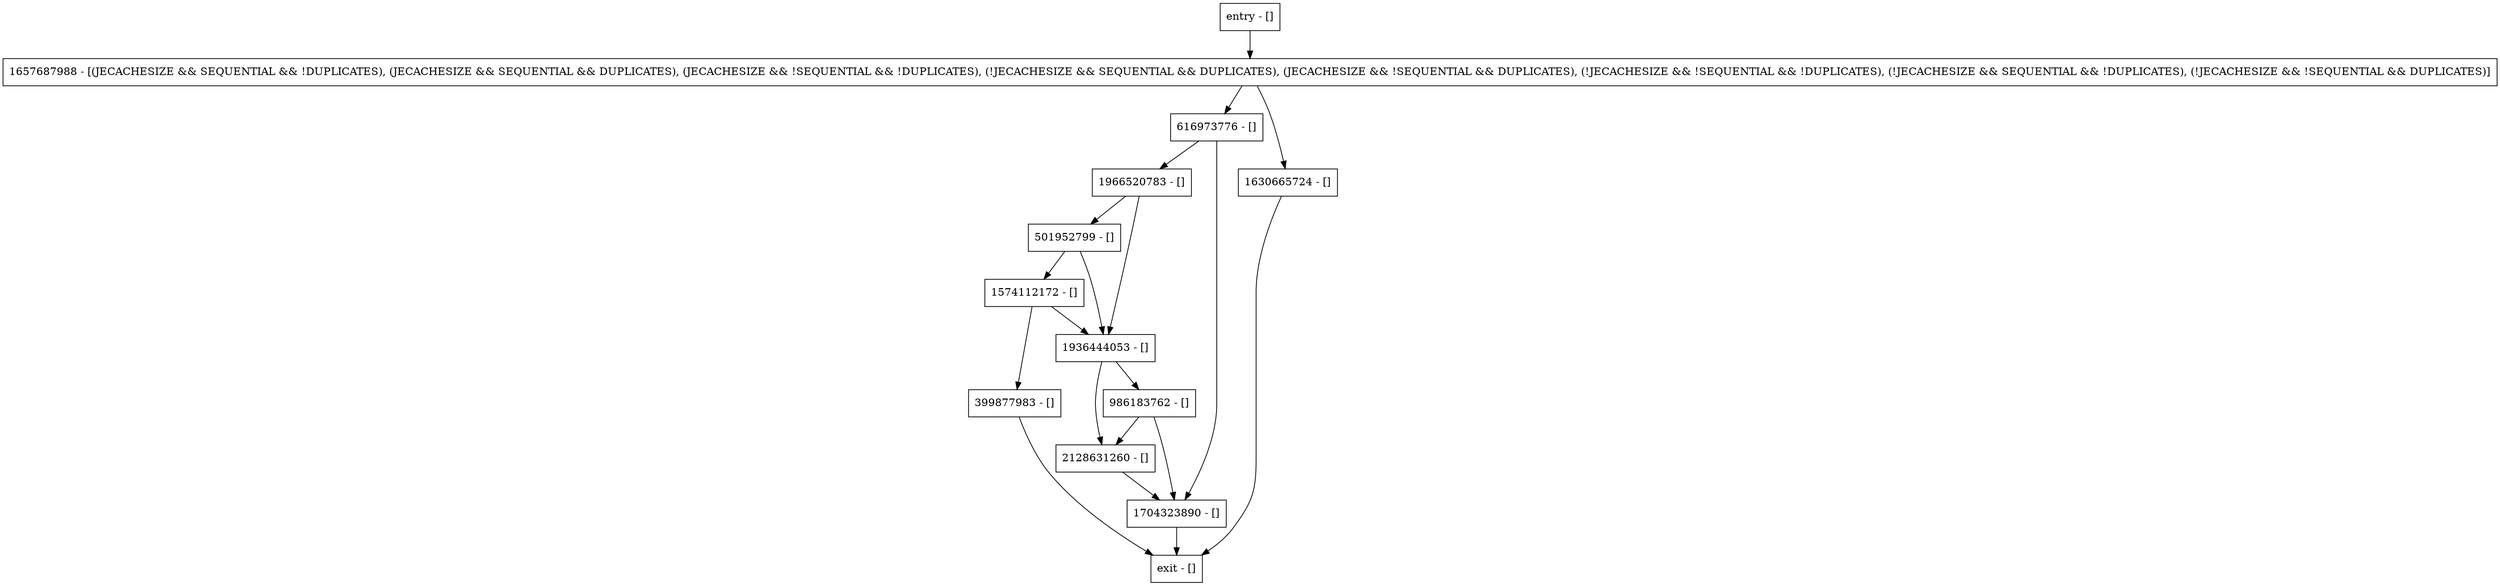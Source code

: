 digraph updateMemorySize {
node [shape=record];
616973776 [label="616973776 - []"];
1966520783 [label="1966520783 - []"];
986183762 [label="986183762 - []"];
2128631260 [label="2128631260 - []"];
1657687988 [label="1657687988 - [(JECACHESIZE && SEQUENTIAL && !DUPLICATES), (JECACHESIZE && SEQUENTIAL && DUPLICATES), (JECACHESIZE && !SEQUENTIAL && !DUPLICATES), (!JECACHESIZE && SEQUENTIAL && DUPLICATES), (JECACHESIZE && !SEQUENTIAL && DUPLICATES), (!JECACHESIZE && !SEQUENTIAL && !DUPLICATES), (!JECACHESIZE && SEQUENTIAL && !DUPLICATES), (!JECACHESIZE && !SEQUENTIAL && DUPLICATES)]"];
501952799 [label="501952799 - []"];
1936444053 [label="1936444053 - []"];
entry [label="entry - []"];
exit [label="exit - []"];
399877983 [label="399877983 - []"];
1630665724 [label="1630665724 - []"];
1704323890 [label="1704323890 - []"];
1574112172 [label="1574112172 - []"];
entry;
exit;
616973776 -> 1966520783;
616973776 -> 1704323890;
1966520783 -> 501952799;
1966520783 -> 1936444053;
986183762 -> 2128631260;
986183762 -> 1704323890;
2128631260 -> 1704323890;
1657687988 -> 616973776;
1657687988 -> 1630665724;
501952799 -> 1936444053;
501952799 -> 1574112172;
1936444053 -> 986183762;
1936444053 -> 2128631260;
entry -> 1657687988;
399877983 -> exit;
1630665724 -> exit;
1704323890 -> exit;
1574112172 -> 399877983;
1574112172 -> 1936444053;
}
